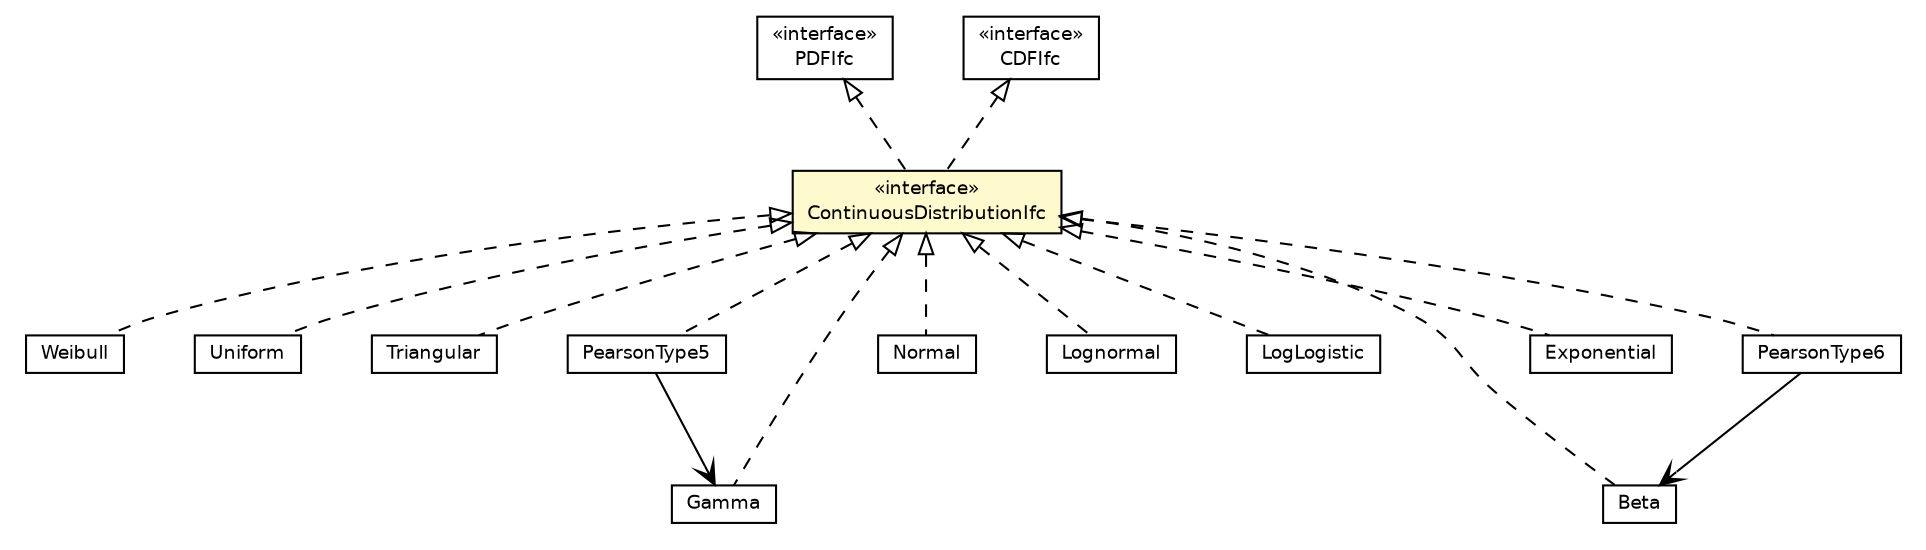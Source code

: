 #!/usr/local/bin/dot
#
# Class diagram 
# Generated by UMLGraph version 5.4 (http://www.umlgraph.org/)
#

digraph G {
	edge [fontname="Helvetica",fontsize=10,labelfontname="Helvetica",labelfontsize=10];
	node [fontname="Helvetica",fontsize=10,shape=plaintext];
	nodesep=0.25;
	ranksep=0.5;
	// jsl.utilities.random.distributions.Weibull
	c53703 [label=<<table title="jsl.utilities.random.distributions.Weibull" border="0" cellborder="1" cellspacing="0" cellpadding="2" port="p" href="./Weibull.html">
		<tr><td><table border="0" cellspacing="0" cellpadding="1">
<tr><td align="center" balign="center"> Weibull </td></tr>
		</table></td></tr>
		</table>>, URL="./Weibull.html", fontname="Helvetica", fontcolor="black", fontsize=9.0];
	// jsl.utilities.random.distributions.Uniform
	c53706 [label=<<table title="jsl.utilities.random.distributions.Uniform" border="0" cellborder="1" cellspacing="0" cellpadding="2" port="p" href="./Uniform.html">
		<tr><td><table border="0" cellspacing="0" cellpadding="1">
<tr><td align="center" balign="center"> Uniform </td></tr>
		</table></td></tr>
		</table>>, URL="./Uniform.html", fontname="Helvetica", fontcolor="black", fontsize=9.0];
	// jsl.utilities.random.distributions.Triangular
	c53708 [label=<<table title="jsl.utilities.random.distributions.Triangular" border="0" cellborder="1" cellspacing="0" cellpadding="2" port="p" href="./Triangular.html">
		<tr><td><table border="0" cellspacing="0" cellpadding="1">
<tr><td align="center" balign="center"> Triangular </td></tr>
		</table></td></tr>
		</table>>, URL="./Triangular.html", fontname="Helvetica", fontcolor="black", fontsize=9.0];
	// jsl.utilities.random.distributions.PearsonType6
	c53715 [label=<<table title="jsl.utilities.random.distributions.PearsonType6" border="0" cellborder="1" cellspacing="0" cellpadding="2" port="p" href="./PearsonType6.html">
		<tr><td><table border="0" cellspacing="0" cellpadding="1">
<tr><td align="center" balign="center"> PearsonType6 </td></tr>
		</table></td></tr>
		</table>>, URL="./PearsonType6.html", fontname="Helvetica", fontcolor="black", fontsize=9.0];
	// jsl.utilities.random.distributions.PearsonType5
	c53716 [label=<<table title="jsl.utilities.random.distributions.PearsonType5" border="0" cellborder="1" cellspacing="0" cellpadding="2" port="p" href="./PearsonType5.html">
		<tr><td><table border="0" cellspacing="0" cellpadding="1">
<tr><td align="center" balign="center"> PearsonType5 </td></tr>
		</table></td></tr>
		</table>>, URL="./PearsonType5.html", fontname="Helvetica", fontcolor="black", fontsize=9.0];
	// jsl.utilities.random.distributions.PDFIfc
	c53717 [label=<<table title="jsl.utilities.random.distributions.PDFIfc" border="0" cellborder="1" cellspacing="0" cellpadding="2" port="p" href="./PDFIfc.html">
		<tr><td><table border="0" cellspacing="0" cellpadding="1">
<tr><td align="center" balign="center"> &#171;interface&#187; </td></tr>
<tr><td align="center" balign="center"> PDFIfc </td></tr>
		</table></td></tr>
		</table>>, URL="./PDFIfc.html", fontname="Helvetica", fontcolor="black", fontsize=9.0];
	// jsl.utilities.random.distributions.Normal
	c53718 [label=<<table title="jsl.utilities.random.distributions.Normal" border="0" cellborder="1" cellspacing="0" cellpadding="2" port="p" href="./Normal.html">
		<tr><td><table border="0" cellspacing="0" cellpadding="1">
<tr><td align="center" balign="center"> Normal </td></tr>
		</table></td></tr>
		</table>>, URL="./Normal.html", fontname="Helvetica", fontcolor="black", fontsize=9.0];
	// jsl.utilities.random.distributions.Lognormal
	c53723 [label=<<table title="jsl.utilities.random.distributions.Lognormal" border="0" cellborder="1" cellspacing="0" cellpadding="2" port="p" href="./Lognormal.html">
		<tr><td><table border="0" cellspacing="0" cellpadding="1">
<tr><td align="center" balign="center"> Lognormal </td></tr>
		</table></td></tr>
		</table>>, URL="./Lognormal.html", fontname="Helvetica", fontcolor="black", fontsize=9.0];
	// jsl.utilities.random.distributions.LogLogistic
	c53724 [label=<<table title="jsl.utilities.random.distributions.LogLogistic" border="0" cellborder="1" cellspacing="0" cellpadding="2" port="p" href="./LogLogistic.html">
		<tr><td><table border="0" cellspacing="0" cellpadding="1">
<tr><td align="center" balign="center"> LogLogistic </td></tr>
		</table></td></tr>
		</table>>, URL="./LogLogistic.html", fontname="Helvetica", fontcolor="black", fontsize=9.0];
	// jsl.utilities.random.distributions.Gamma
	c53728 [label=<<table title="jsl.utilities.random.distributions.Gamma" border="0" cellborder="1" cellspacing="0" cellpadding="2" port="p" href="./Gamma.html">
		<tr><td><table border="0" cellspacing="0" cellpadding="1">
<tr><td align="center" balign="center"> Gamma </td></tr>
		</table></td></tr>
		</table>>, URL="./Gamma.html", fontname="Helvetica", fontcolor="black", fontsize=9.0];
	// jsl.utilities.random.distributions.Exponential
	c53730 [label=<<table title="jsl.utilities.random.distributions.Exponential" border="0" cellborder="1" cellspacing="0" cellpadding="2" port="p" href="./Exponential.html">
		<tr><td><table border="0" cellspacing="0" cellpadding="1">
<tr><td align="center" balign="center"> Exponential </td></tr>
		</table></td></tr>
		</table>>, URL="./Exponential.html", fontname="Helvetica", fontcolor="black", fontsize=9.0];
	// jsl.utilities.random.distributions.ContinuousDistributionIfc
	c53738 [label=<<table title="jsl.utilities.random.distributions.ContinuousDistributionIfc" border="0" cellborder="1" cellspacing="0" cellpadding="2" port="p" bgcolor="lemonChiffon" href="./ContinuousDistributionIfc.html">
		<tr><td><table border="0" cellspacing="0" cellpadding="1">
<tr><td align="center" balign="center"> &#171;interface&#187; </td></tr>
<tr><td align="center" balign="center"> ContinuousDistributionIfc </td></tr>
		</table></td></tr>
		</table>>, URL="./ContinuousDistributionIfc.html", fontname="Helvetica", fontcolor="black", fontsize=9.0];
	// jsl.utilities.random.distributions.CDFIfc
	c53740 [label=<<table title="jsl.utilities.random.distributions.CDFIfc" border="0" cellborder="1" cellspacing="0" cellpadding="2" port="p" href="./CDFIfc.html">
		<tr><td><table border="0" cellspacing="0" cellpadding="1">
<tr><td align="center" balign="center"> &#171;interface&#187; </td></tr>
<tr><td align="center" balign="center"> CDFIfc </td></tr>
		</table></td></tr>
		</table>>, URL="./CDFIfc.html", fontname="Helvetica", fontcolor="black", fontsize=9.0];
	// jsl.utilities.random.distributions.Beta
	c53744 [label=<<table title="jsl.utilities.random.distributions.Beta" border="0" cellborder="1" cellspacing="0" cellpadding="2" port="p" href="./Beta.html">
		<tr><td><table border="0" cellspacing="0" cellpadding="1">
<tr><td align="center" balign="center"> Beta </td></tr>
		</table></td></tr>
		</table>>, URL="./Beta.html", fontname="Helvetica", fontcolor="black", fontsize=9.0];
	//jsl.utilities.random.distributions.Weibull implements jsl.utilities.random.distributions.ContinuousDistributionIfc
	c53738:p -> c53703:p [dir=back,arrowtail=empty,style=dashed];
	//jsl.utilities.random.distributions.Uniform implements jsl.utilities.random.distributions.ContinuousDistributionIfc
	c53738:p -> c53706:p [dir=back,arrowtail=empty,style=dashed];
	//jsl.utilities.random.distributions.Triangular implements jsl.utilities.random.distributions.ContinuousDistributionIfc
	c53738:p -> c53708:p [dir=back,arrowtail=empty,style=dashed];
	//jsl.utilities.random.distributions.PearsonType6 implements jsl.utilities.random.distributions.ContinuousDistributionIfc
	c53738:p -> c53715:p [dir=back,arrowtail=empty,style=dashed];
	//jsl.utilities.random.distributions.PearsonType5 implements jsl.utilities.random.distributions.ContinuousDistributionIfc
	c53738:p -> c53716:p [dir=back,arrowtail=empty,style=dashed];
	//jsl.utilities.random.distributions.Normal implements jsl.utilities.random.distributions.ContinuousDistributionIfc
	c53738:p -> c53718:p [dir=back,arrowtail=empty,style=dashed];
	//jsl.utilities.random.distributions.Lognormal implements jsl.utilities.random.distributions.ContinuousDistributionIfc
	c53738:p -> c53723:p [dir=back,arrowtail=empty,style=dashed];
	//jsl.utilities.random.distributions.LogLogistic implements jsl.utilities.random.distributions.ContinuousDistributionIfc
	c53738:p -> c53724:p [dir=back,arrowtail=empty,style=dashed];
	//jsl.utilities.random.distributions.Gamma implements jsl.utilities.random.distributions.ContinuousDistributionIfc
	c53738:p -> c53728:p [dir=back,arrowtail=empty,style=dashed];
	//jsl.utilities.random.distributions.Exponential implements jsl.utilities.random.distributions.ContinuousDistributionIfc
	c53738:p -> c53730:p [dir=back,arrowtail=empty,style=dashed];
	//jsl.utilities.random.distributions.ContinuousDistributionIfc implements jsl.utilities.random.distributions.CDFIfc
	c53740:p -> c53738:p [dir=back,arrowtail=empty,style=dashed];
	//jsl.utilities.random.distributions.ContinuousDistributionIfc implements jsl.utilities.random.distributions.PDFIfc
	c53717:p -> c53738:p [dir=back,arrowtail=empty,style=dashed];
	//jsl.utilities.random.distributions.Beta implements jsl.utilities.random.distributions.ContinuousDistributionIfc
	c53738:p -> c53744:p [dir=back,arrowtail=empty,style=dashed];
	// jsl.utilities.random.distributions.PearsonType6 NAVASSOC jsl.utilities.random.distributions.Beta
	c53715:p -> c53744:p [taillabel="", label="", headlabel="", fontname="Helvetica", fontcolor="black", fontsize=10.0, color="black", arrowhead=open];
	// jsl.utilities.random.distributions.PearsonType5 NAVASSOC jsl.utilities.random.distributions.Gamma
	c53716:p -> c53728:p [taillabel="", label="", headlabel="", fontname="Helvetica", fontcolor="black", fontsize=10.0, color="black", arrowhead=open];
}

